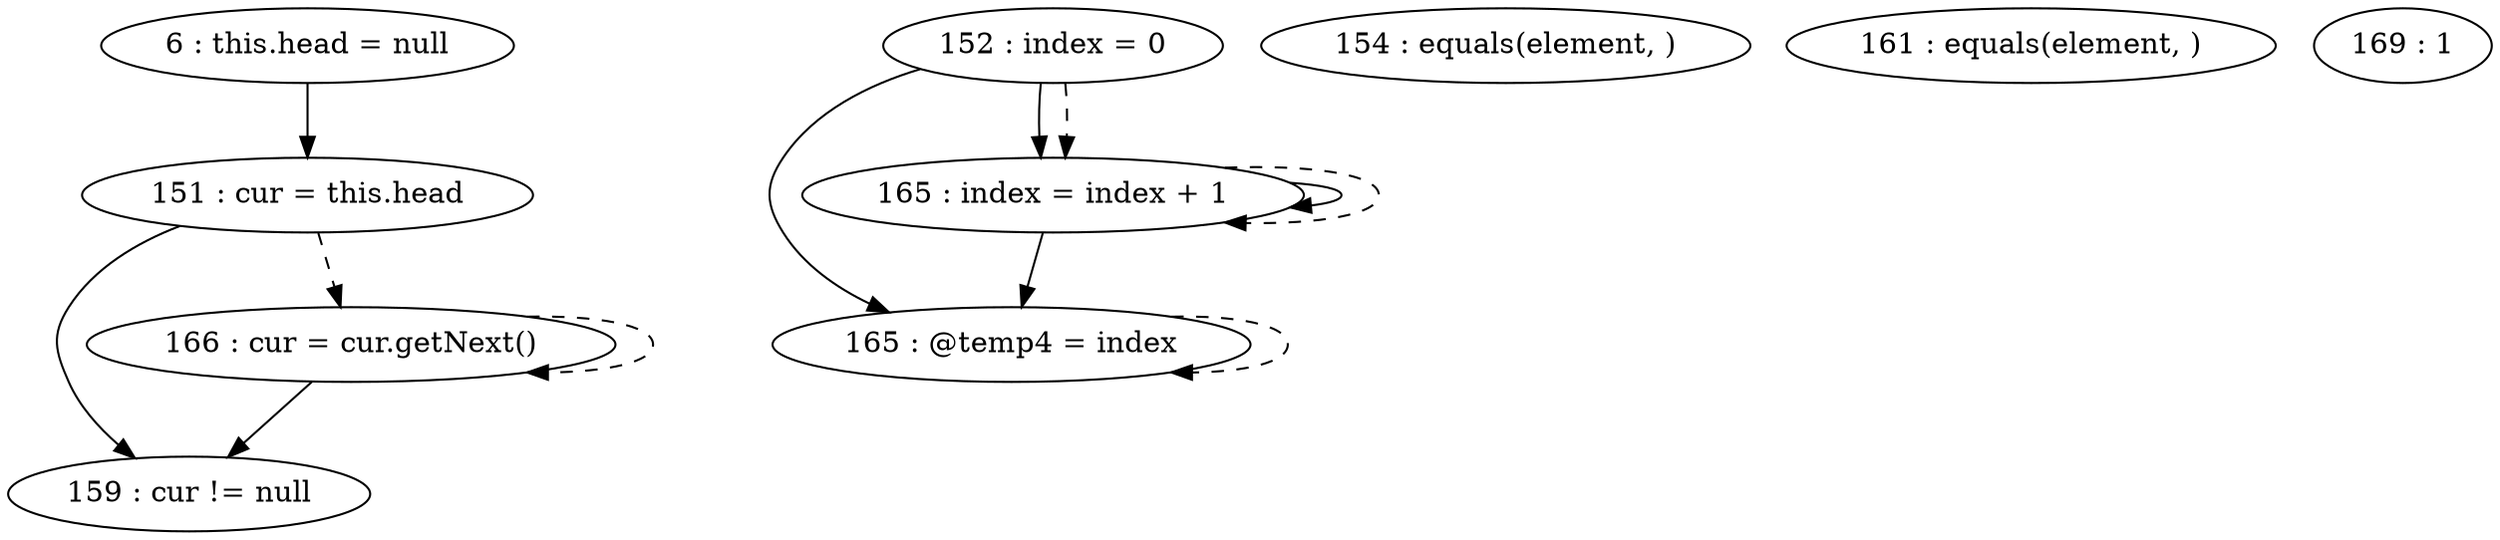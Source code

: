 digraph G {
"6 : this.head = null"
"6 : this.head = null" -> "151 : cur = this.head"
"151 : cur = this.head"
"151 : cur = this.head" -> "159 : cur != null"
"151 : cur = this.head" -> "166 : cur = cur.getNext()" [style=dashed]
"152 : index = 0"
"152 : index = 0" -> "165 : @temp4 = index"
"152 : index = 0" -> "165 : index = index + 1"
"152 : index = 0" -> "165 : index = index + 1" [style=dashed]
"154 : equals(element, )"
"159 : cur != null"
"161 : equals(element, )"
"169 : 1"
"165 : @temp4 = index"
"165 : @temp4 = index" -> "165 : @temp4 = index" [style=dashed]
"165 : index = index + 1"
"165 : index = index + 1" -> "165 : @temp4 = index"
"165 : index = index + 1" -> "165 : index = index + 1"
"165 : index = index + 1" -> "165 : index = index + 1" [style=dashed]
"166 : cur = cur.getNext()"
"166 : cur = cur.getNext()" -> "159 : cur != null"
"166 : cur = cur.getNext()" -> "166 : cur = cur.getNext()" [style=dashed]
"159 : cur != null"
}